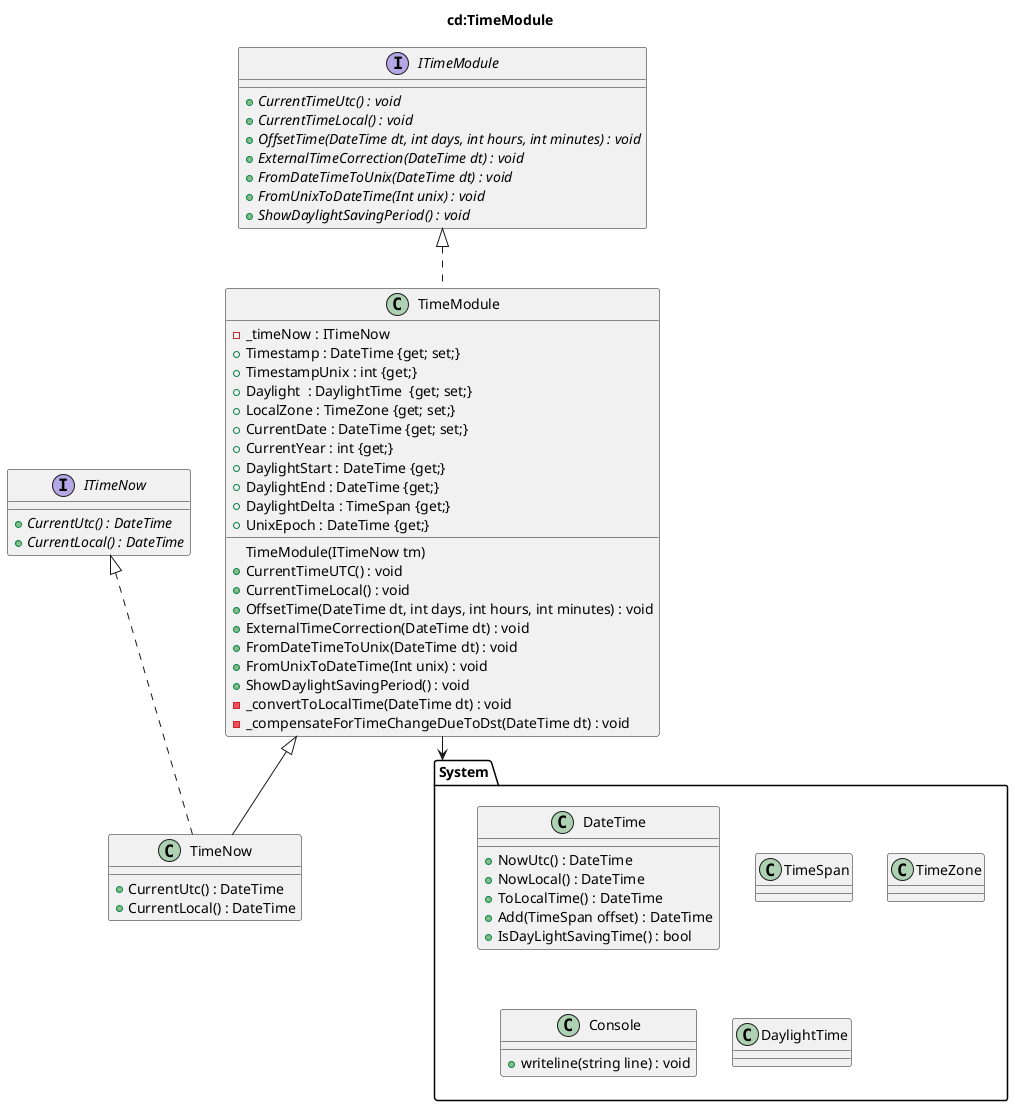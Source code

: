 @startuml cd_no_dst_dt
title cd:TimeModule

'==================
' Interfaces
'==================
interface ITimeModule {
    + {abstract} CurrentTimeUtc() : void
    + {abstract} CurrentTimeLocal() : void
    + {abstract} OffsetTime(DateTime dt, int days, int hours, int minutes) : void
    + {abstract} ExternalTimeCorrection(DateTime dt) : void
    + {abstract} FromDateTimeToUnix(DateTime dt) : void
    + {abstract} FromUnixToDateTime(Int unix) : void
    + {abstract} ShowDaylightSavingPeriod() : void
}

interface ITimeNow {
    + {abstract} CurrentUtc() : DateTime
    + {abstract} CurrentLocal() : DateTime
}

'==================
' Classes
'==================
class TimeModule implements ITimeModule {
    'Instances
    - _timeNow : ITimeNow
    'Fields/Attributes
    + Timestamp : DateTime {get; set;}
    + TimestampUnix : int {get;}
    + Daylight  : DaylightTime  {get; set;}
    + LocalZone : TimeZone {get; set;}
    + CurrentDate : DateTime {get; set;}
    + CurrentYear : int {get;}
    + DaylightStart : DateTime {get;}
    + DaylightEnd : DateTime {get;}
    + DaylightDelta : TimeSpan {get;}
    + UnixEpoch : DateTime {get;}

    'Methods
    TimeModule(ITimeNow tm)
    + CurrentTimeUTC() : void
    + CurrentTimeLocal() : void
    + OffsetTime(DateTime dt, int days, int hours, int minutes) : void
    + ExternalTimeCorrection(DateTime dt) : void
    + FromDateTimeToUnix(DateTime dt) : void
    + FromUnixToDateTime(Int unix) : void
    + ShowDaylightSavingPeriod() : void
    - _convertToLocalTime(DateTime dt) : void
    - _compensateForTimeChangeDueToDst(DateTime dt) : void
}

class TimeNow implements ITimeNow {
    'Methods
    + CurrentUtc() : DateTime
    + CurrentLocal() : DateTime
}

'==================
' External Packages
'==================
package System {

    class DateTime {
    + NowUtc() : DateTime
    + NowLocal() : DateTime
    + ToLocalTime() : DateTime
    + Add(TimeSpan offset) : DateTime
    + IsDayLightSavingTime() : bool
    }

    class TimeSpan {

    }

    class TimeZone {
        'Deprecated: TODO replace with TimeZoneInfo
    }

    class Console {
       + writeline(string line) : void
    }

    class DaylightTime {
    }
}

'==================
' Connections
'==================

TimeModule --> System
TimeModule <|-- TimeNow

@enduml